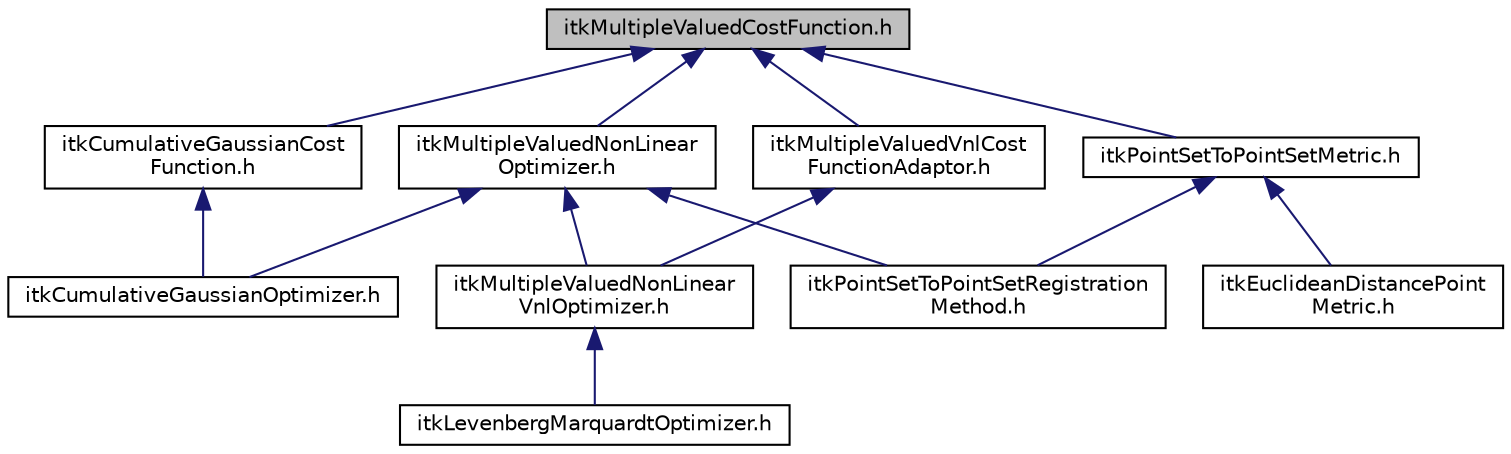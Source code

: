 digraph "itkMultipleValuedCostFunction.h"
{
 // LATEX_PDF_SIZE
  edge [fontname="Helvetica",fontsize="10",labelfontname="Helvetica",labelfontsize="10"];
  node [fontname="Helvetica",fontsize="10",shape=record];
  Node1 [label="itkMultipleValuedCostFunction.h",height=0.2,width=0.4,color="black", fillcolor="grey75", style="filled", fontcolor="black",tooltip=" "];
  Node1 -> Node2 [dir="back",color="midnightblue",fontsize="10",style="solid",fontname="Helvetica"];
  Node2 [label="itkCumulativeGaussianCost\lFunction.h",height=0.2,width=0.4,color="black", fillcolor="white", style="filled",URL="$itkCumulativeGaussianCostFunction_8h.html",tooltip=" "];
  Node2 -> Node3 [dir="back",color="midnightblue",fontsize="10",style="solid",fontname="Helvetica"];
  Node3 [label="itkCumulativeGaussianOptimizer.h",height=0.2,width=0.4,color="black", fillcolor="white", style="filled",URL="$itkCumulativeGaussianOptimizer_8h.html",tooltip=" "];
  Node1 -> Node4 [dir="back",color="midnightblue",fontsize="10",style="solid",fontname="Helvetica"];
  Node4 [label="itkMultipleValuedNonLinear\lOptimizer.h",height=0.2,width=0.4,color="black", fillcolor="white", style="filled",URL="$itkMultipleValuedNonLinearOptimizer_8h.html",tooltip=" "];
  Node4 -> Node3 [dir="back",color="midnightblue",fontsize="10",style="solid",fontname="Helvetica"];
  Node4 -> Node5 [dir="back",color="midnightblue",fontsize="10",style="solid",fontname="Helvetica"];
  Node5 [label="itkMultipleValuedNonLinear\lVnlOptimizer.h",height=0.2,width=0.4,color="black", fillcolor="white", style="filled",URL="$itkMultipleValuedNonLinearVnlOptimizer_8h.html",tooltip=" "];
  Node5 -> Node6 [dir="back",color="midnightblue",fontsize="10",style="solid",fontname="Helvetica"];
  Node6 [label="itkLevenbergMarquardtOptimizer.h",height=0.2,width=0.4,color="black", fillcolor="white", style="filled",URL="$itkLevenbergMarquardtOptimizer_8h.html",tooltip=" "];
  Node4 -> Node7 [dir="back",color="midnightblue",fontsize="10",style="solid",fontname="Helvetica"];
  Node7 [label="itkPointSetToPointSetRegistration\lMethod.h",height=0.2,width=0.4,color="black", fillcolor="white", style="filled",URL="$itkPointSetToPointSetRegistrationMethod_8h.html",tooltip=" "];
  Node1 -> Node8 [dir="back",color="midnightblue",fontsize="10",style="solid",fontname="Helvetica"];
  Node8 [label="itkMultipleValuedVnlCost\lFunctionAdaptor.h",height=0.2,width=0.4,color="black", fillcolor="white", style="filled",URL="$itkMultipleValuedVnlCostFunctionAdaptor_8h.html",tooltip=" "];
  Node8 -> Node5 [dir="back",color="midnightblue",fontsize="10",style="solid",fontname="Helvetica"];
  Node1 -> Node9 [dir="back",color="midnightblue",fontsize="10",style="solid",fontname="Helvetica"];
  Node9 [label="itkPointSetToPointSetMetric.h",height=0.2,width=0.4,color="black", fillcolor="white", style="filled",URL="$itkPointSetToPointSetMetric_8h.html",tooltip=" "];
  Node9 -> Node10 [dir="back",color="midnightblue",fontsize="10",style="solid",fontname="Helvetica"];
  Node10 [label="itkEuclideanDistancePoint\lMetric.h",height=0.2,width=0.4,color="black", fillcolor="white", style="filled",URL="$itkEuclideanDistancePointMetric_8h.html",tooltip=" "];
  Node9 -> Node7 [dir="back",color="midnightblue",fontsize="10",style="solid",fontname="Helvetica"];
}
